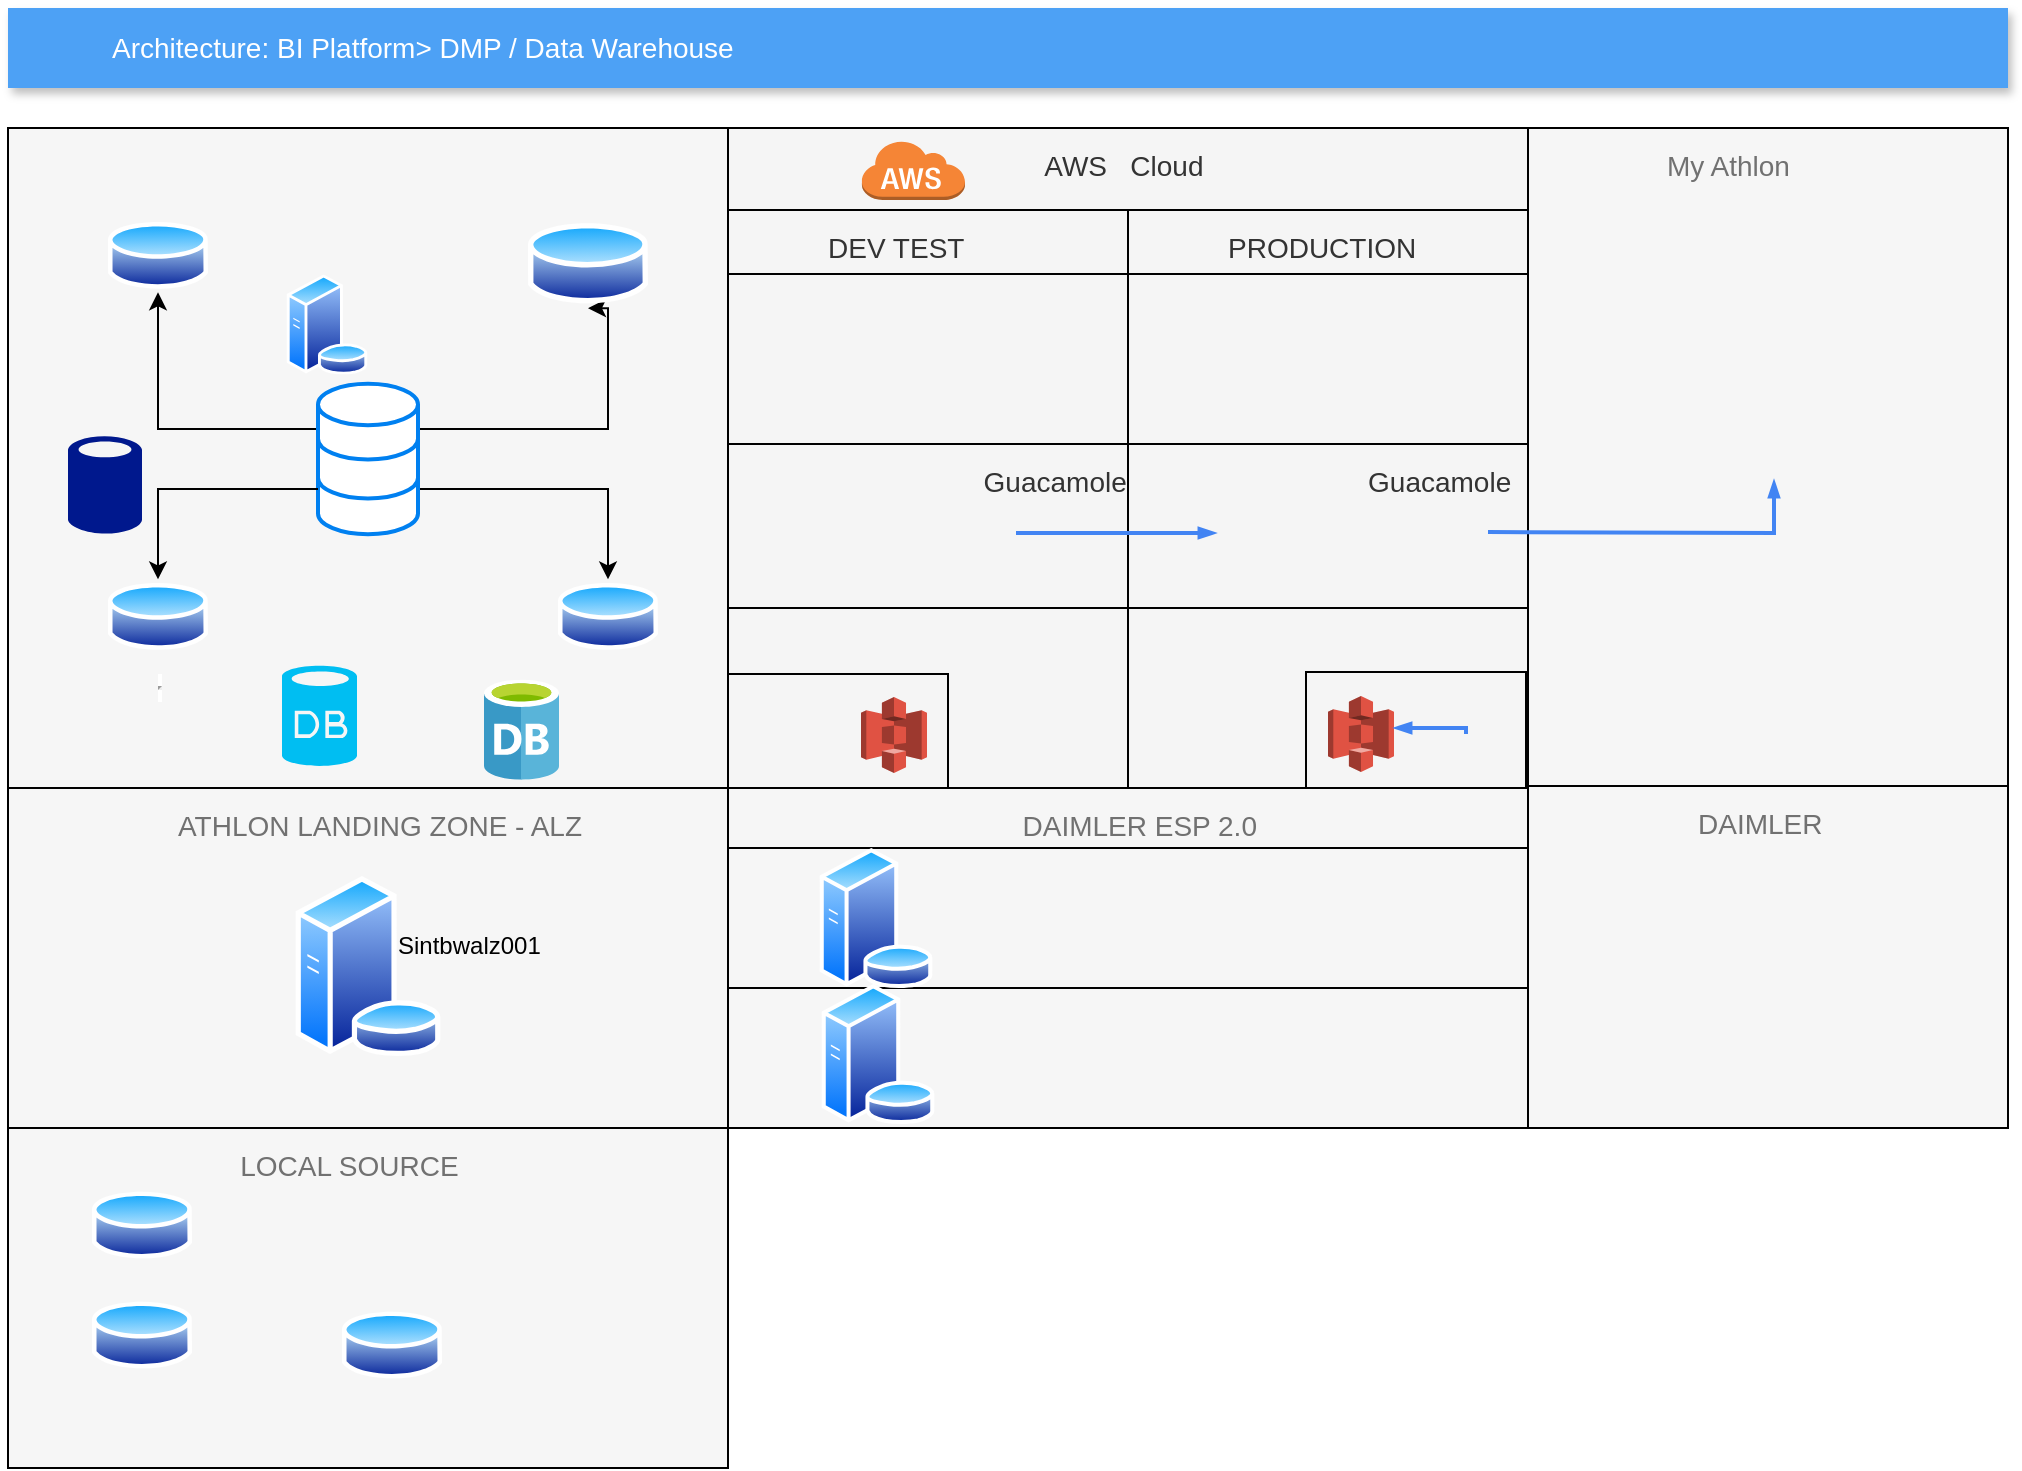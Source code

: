 <mxfile version="10.6.7" type="github"><diagram id="f106602c-feb2-e66a-4537-3a34d633f6aa" name="Page-1"><mxGraphModel dx="1394" dy="747" grid="1" gridSize="10" guides="1" tooltips="1" connect="1" arrows="1" fold="1" page="1" pageScale="1" pageWidth="1169" pageHeight="827" background="none" math="0" shadow="0"><root><mxCell id="0"/><mxCell id="1" parent="0"/><mxCell id="14" value="&lt;div style=&quot;text-align: center&quot;&gt;&amp;nbsp; &amp;nbsp; &amp;nbsp; &amp;nbsp; &amp;nbsp; &amp;nbsp; &amp;nbsp; &amp;nbsp; &amp;nbsp; &amp;nbsp; &amp;nbsp; &amp;nbsp; &amp;nbsp; &amp;nbsp; AWS&amp;nbsp; &amp;nbsp;Cloud&lt;/div&gt;" style="fillColor=#f5f5f5;strokeColor=#000000;shadow=0;fontSize=14;align=left;spacing=10;fontColor=#333333;9E9E9E;verticalAlign=top;spacingTop=-4;fontStyle=0;spacingLeft=40;html=1;" parent="1" vertex="1"><mxGeometry x="400" y="100" width="400" height="331" as="geometry"/></mxCell><mxCell id="wVaqROrAR56s4Joq7bS0-719" value="&lt;div style=&quot;text-align: right&quot;&gt;&lt;br&gt;&lt;/div&gt;" style="fillColor=#F6F6F6;strokeColor=#000000;shadow=0;gradientColor=none;fontSize=14;align=left;spacing=10;fontColor=#717171;9E9E9E;verticalAlign=top;spacingTop=-4;fontStyle=0;spacingLeft=40;html=1;" vertex="1" parent="1"><mxGeometry x="40" y="100" width="360" height="331" as="geometry"/></mxCell><mxCell id="wVaqROrAR56s4Joq7bS0-735" style="edgeStyle=orthogonalEdgeStyle;rounded=0;orthogonalLoop=1;jettySize=auto;html=1;" edge="1" parent="wVaqROrAR56s4Joq7bS0-719" source="wVaqROrAR56s4Joq7bS0-729" target="wVaqROrAR56s4Joq7bS0-733"><mxGeometry relative="1" as="geometry"><Array as="points"><mxPoint x="75" y="150.455"/></Array></mxGeometry></mxCell><mxCell id="wVaqROrAR56s4Joq7bS0-747" style="edgeStyle=orthogonalEdgeStyle;rounded=0;orthogonalLoop=1;jettySize=auto;html=1;" edge="1" parent="wVaqROrAR56s4Joq7bS0-719" source="wVaqROrAR56s4Joq7bS0-729" target="wVaqROrAR56s4Joq7bS0-738"><mxGeometry relative="1" as="geometry"><Array as="points"><mxPoint x="300" y="180.545"/></Array></mxGeometry></mxCell><mxCell id="wVaqROrAR56s4Joq7bS0-748" style="edgeStyle=orthogonalEdgeStyle;rounded=0;orthogonalLoop=1;jettySize=auto;html=1;entryX=0.5;entryY=1;entryDx=0;entryDy=0;" edge="1" parent="wVaqROrAR56s4Joq7bS0-719" source="wVaqROrAR56s4Joq7bS0-729" target="wVaqROrAR56s4Joq7bS0-745"><mxGeometry relative="1" as="geometry"><Array as="points"><mxPoint x="300" y="150.455"/></Array></mxGeometry></mxCell><mxCell id="wVaqROrAR56s4Joq7bS0-729" value="" style="html=1;verticalLabelPosition=bottom;align=center;labelBackgroundColor=#ffffff;verticalAlign=top;strokeWidth=2;strokeColor=#0080F0;fillColor=#ffffff;shadow=0;dashed=0;shape=mxgraph.ios7.icons.data;" vertex="1" parent="wVaqROrAR56s4Joq7bS0-719"><mxGeometry x="155" y="127.886" width="50" height="75.227" as="geometry"/></mxCell><mxCell id="wVaqROrAR56s4Joq7bS0-733" value="" style="aspect=fixed;perimeter=ellipsePerimeter;html=1;align=center;shadow=0;dashed=0;spacingTop=3;image;image=img/lib/active_directory/database.svg;" vertex="1" parent="wVaqROrAR56s4Joq7bS0-719"><mxGeometry x="50" y="45.136" width="50" height="37" as="geometry"/></mxCell><mxCell id="wVaqROrAR56s4Joq7bS0-738" value="" style="aspect=fixed;perimeter=ellipsePerimeter;html=1;align=center;shadow=0;dashed=0;spacingTop=3;image;image=img/lib/active_directory/database.svg;" vertex="1" parent="wVaqROrAR56s4Joq7bS0-719"><mxGeometry x="275" y="225.682" width="50" height="37" as="geometry"/></mxCell><mxCell id="wVaqROrAR56s4Joq7bS0-745" value="" style="aspect=fixed;perimeter=ellipsePerimeter;html=1;align=center;shadow=0;dashed=0;spacingTop=3;image;image=img/lib/active_directory/database.svg;" vertex="1" parent="wVaqROrAR56s4Joq7bS0-719"><mxGeometry x="260" y="45.136" width="60" height="45" as="geometry"/></mxCell><mxCell id="wVaqROrAR56s4Joq7bS0-736" value="&lt;hr&gt;" style="aspect=fixed;perimeter=ellipsePerimeter;html=1;align=center;shadow=0;dashed=0;spacingTop=3;image;image=img/lib/active_directory/database.svg;" vertex="1" parent="wVaqROrAR56s4Joq7bS0-719"><mxGeometry x="50" y="225.682" width="50" height="37" as="geometry"/></mxCell><mxCell id="wVaqROrAR56s4Joq7bS0-749" style="edgeStyle=orthogonalEdgeStyle;rounded=0;orthogonalLoop=1;jettySize=auto;html=1;" edge="1" parent="wVaqROrAR56s4Joq7bS0-719" source="wVaqROrAR56s4Joq7bS0-729" target="wVaqROrAR56s4Joq7bS0-736"><mxGeometry relative="1" as="geometry"><Array as="points"><mxPoint x="75" y="180.545"/></Array></mxGeometry></mxCell><mxCell id="wVaqROrAR56s4Joq7bS0-830" value="" style="aspect=fixed;perimeter=ellipsePerimeter;html=1;align=center;shadow=0;dashed=0;spacingTop=3;image;image=img/lib/active_directory/database_server.svg;labelBackgroundColor=#E6E6E6;strokeColor=#000000;" vertex="1" parent="wVaqROrAR56s4Joq7bS0-719"><mxGeometry x="139" y="73.221" width="41" height="50" as="geometry"/></mxCell><mxCell id="wVaqROrAR56s4Joq7bS0-832" value="" style="verticalLabelPosition=bottom;html=1;verticalAlign=top;align=center;strokeColor=none;fillColor=#00BEF2;shape=mxgraph.azure.database;labelBackgroundColor=#E6E6E6;" vertex="1" parent="wVaqROrAR56s4Joq7bS0-719"><mxGeometry x="137" y="268.812" width="37.5" height="50.152" as="geometry"/></mxCell><mxCell id="wVaqROrAR56s4Joq7bS0-833" value="" style="pointerEvents=1;shadow=0;dashed=0;html=1;strokeColor=none;labelPosition=center;verticalLabelPosition=bottom;verticalAlign=top;align=center;shape=mxgraph.mscae.enterprise.database_generic;fillColor=#00188D;labelBackgroundColor=#E6E6E6;" vertex="1" parent="wVaqROrAR56s4Joq7bS0-719"><mxGeometry x="30" y="153.464" width="37" height="50.152" as="geometry"/></mxCell><mxCell id="wVaqROrAR56s4Joq7bS0-835" value="" style="aspect=fixed;html=1;perimeter=none;align=center;shadow=0;dashed=0;image;fontSize=12;image=img/lib/mscae/Database_General.svg;labelBackgroundColor=#E6E6E6;strokeColor=#000000;" vertex="1" parent="wVaqROrAR56s4Joq7bS0-719"><mxGeometry x="238" y="275.833" width="37.5" height="50" as="geometry"/></mxCell><mxCell id="wVaqROrAR56s4Joq7bS0-862" value="" style="shape=image;verticalLabelPosition=bottom;labelBackgroundColor=#ffffff;verticalAlign=top;aspect=fixed;imageAspect=0;image=https://cdn-images-1.medium.com/fit/t/1600/480/1*VWxvb7hQdMZg_5VWjbQQmg.png;" vertex="1" parent="wVaqROrAR56s4Joq7bS0-719"><mxGeometry x="79.5" y="-7.021" width="190" height="57" as="geometry"/></mxCell><mxCell id="2" value="Architecture: BI Platform&amp;gt; DMP / Data Warehouse" style="fillColor=#4DA1F5;strokeColor=none;shadow=1;gradientColor=none;fontSize=14;align=left;spacingLeft=50;fontColor=#ffffff;html=1;" parent="1" vertex="1"><mxGeometry x="40" y="40" width="1000" height="40" as="geometry"/></mxCell><mxCell id="wVaqROrAR56s4Joq7bS0-760" value="" style="dashed=0;html=1;shape=mxgraph.aws3.cloud;fillColor=#F58536;gradientColor=none;dashed=0;rounded=1;shadow=0;comic=0;strokeColor=#E6E6E6;strokeWidth=6;fontFamily=Verdana;fontSize=12;fontColor=#000000;" vertex="1" parent="1"><mxGeometry x="466.5" y="106" width="52" height="30" as="geometry"/></mxCell><mxCell id="wVaqROrAR56s4Joq7bS0-766" value="&lt;div style=&quot;text-align: center&quot;&gt;DEV TEST&lt;/div&gt;" style="fillColor=#f5f5f5;strokeColor=#000000;shadow=0;fontSize=14;align=left;spacing=10;fontColor=#333333;9E9E9E;verticalAlign=top;spacingTop=-4;fontStyle=0;spacingLeft=40;html=1;" vertex="1" parent="1"><mxGeometry x="400" y="141" width="200" height="288" as="geometry"/></mxCell><mxCell id="wVaqROrAR56s4Joq7bS0-769" value="&lt;div style=&quot;text-align: center&quot;&gt;&lt;br&gt;&lt;/div&gt;" style="fillColor=#f5f5f5;strokeColor=#000000;shadow=0;fontSize=14;align=left;spacing=10;fontColor=#333333;9E9E9E;verticalAlign=top;spacingTop=-4;fontStyle=0;spacingLeft=40;html=1;" vertex="1" parent="1"><mxGeometry x="400" y="340" width="200" height="90" as="geometry"/></mxCell><mxCell id="wVaqROrAR56s4Joq7bS0-772" value="" style="shape=image;verticalLabelPosition=bottom;labelBackgroundColor=#ffffff;verticalAlign=top;aspect=fixed;imageAspect=0;image=http://decisionnelclient.org/wp-content/uploads/2017/09/rstudio-hex-shiny-dot-psd.png;" vertex="1" parent="1"><mxGeometry x="527" y="356" width="55" height="63" as="geometry"/></mxCell><mxCell id="wVaqROrAR56s4Joq7bS0-775" value="&lt;div style=&quot;text-align: center&quot;&gt;&lt;br&gt;&lt;/div&gt;" style="fillColor=#f5f5f5;strokeColor=#000000;shadow=0;fontSize=14;align=left;spacing=10;fontColor=#333333;9E9E9E;verticalAlign=top;spacingTop=-4;fontStyle=0;spacingLeft=40;html=1;" vertex="1" parent="1"><mxGeometry x="400" y="173" width="200" height="85" as="geometry"/></mxCell><mxCell id="wVaqROrAR56s4Joq7bS0-765" value="" style="shape=image;verticalLabelPosition=bottom;labelBackgroundColor=#ffffff;verticalAlign=top;aspect=fixed;imageAspect=0;image=https://www.dataclaritycorp.com/wp-content/uploads/2018/09/wherescape-red-icon_Opt.png;" vertex="1" parent="1"><mxGeometry x="456" y="196.5" width="88" height="50" as="geometry"/></mxCell><mxCell id="wVaqROrAR56s4Joq7bS0-774" value="" style="shape=image;verticalLabelPosition=bottom;labelBackgroundColor=#ffffff;verticalAlign=top;aspect=fixed;imageAspect=0;image=https://www.slipstreambi.co.za/sites/default/files/styles/large/public/products/Wherescape_0.png?itok=-hhMVMUl;" vertex="1" parent="1"><mxGeometry x="446.5" y="163.5" width="77" height="46" as="geometry"/></mxCell><mxCell id="wVaqROrAR56s4Joq7bS0-776" value="&lt;div style=&quot;text-align: center&quot;&gt;&amp;nbsp; &amp;nbsp; &amp;nbsp; &amp;nbsp; &amp;nbsp; &amp;nbsp; &amp;nbsp; &amp;nbsp; &amp;nbsp; &amp;nbsp; Guacamole&amp;nbsp;&lt;/div&gt;" style="fillColor=#f5f5f5;strokeColor=#000000;shadow=0;fontSize=14;align=left;spacing=10;fontColor=#333333;9E9E9E;verticalAlign=top;spacingTop=-4;fontStyle=0;spacingLeft=40;html=1;" vertex="1" parent="1"><mxGeometry x="400" y="258" width="200" height="82" as="geometry"/></mxCell><mxCell id="wVaqROrAR56s4Joq7bS0-773" value="" style="shape=image;verticalLabelPosition=bottom;labelBackgroundColor=#ffffff;verticalAlign=top;aspect=fixed;imageAspect=0;image=https://www.channelbiz.es/wp-content/uploads/2012/04/QV_3-D-icon_RGB.png;" vertex="1" parent="1"><mxGeometry x="451.5" y="265.5" width="67" height="71" as="geometry"/></mxCell><mxCell id="wVaqROrAR56s4Joq7bS0-813" value="&lt;div style=&quot;text-align: center&quot;&gt;PRODUCTION&lt;/div&gt;" style="fillColor=#f5f5f5;strokeColor=#000000;shadow=0;fontSize=14;align=left;spacing=10;fontColor=#333333;9E9E9E;verticalAlign=top;spacingTop=-4;fontStyle=0;spacingLeft=40;html=1;" vertex="1" parent="1"><mxGeometry x="600" y="141" width="200" height="288" as="geometry"/></mxCell><mxCell id="wVaqROrAR56s4Joq7bS0-816" value="&lt;div style=&quot;text-align: center&quot;&gt;&lt;br&gt;&lt;/div&gt;" style="fillColor=#f5f5f5;strokeColor=#000000;shadow=0;fontSize=14;align=left;spacing=10;fontColor=#333333;9E9E9E;verticalAlign=top;spacingTop=-4;fontStyle=0;spacingLeft=40;html=1;" vertex="1" parent="1"><mxGeometry x="600" y="173" width="200" height="85" as="geometry"/></mxCell><mxCell id="wVaqROrAR56s4Joq7bS0-817" value="" style="shape=image;verticalLabelPosition=bottom;labelBackgroundColor=#ffffff;verticalAlign=top;aspect=fixed;imageAspect=0;image=https://www.dataclaritycorp.com/wp-content/uploads/2018/09/wherescape-red-icon_Opt.png;" vertex="1" parent="1"><mxGeometry x="632.5" y="196.5" width="88" height="50" as="geometry"/></mxCell><mxCell id="wVaqROrAR56s4Joq7bS0-818" value="" style="shape=image;verticalLabelPosition=bottom;labelBackgroundColor=#ffffff;verticalAlign=top;aspect=fixed;imageAspect=0;image=https://www.slipstreambi.co.za/sites/default/files/styles/large/public/products/Wherescape_0.png?itok=-hhMVMUl;" vertex="1" parent="1"><mxGeometry x="638" y="163.5" width="77" height="46" as="geometry"/></mxCell><mxCell id="wVaqROrAR56s4Joq7bS0-819" value="&amp;nbsp; &amp;nbsp; &amp;nbsp; &amp;nbsp; &amp;nbsp; &amp;nbsp; &amp;nbsp; &amp;nbsp; &amp;nbsp; Guacamole" style="fillColor=#f5f5f5;strokeColor=#000000;shadow=0;fontSize=14;align=left;spacing=10;fontColor=#333333;9E9E9E;verticalAlign=top;spacingTop=-4;fontStyle=0;spacingLeft=40;html=1;" vertex="1" parent="1"><mxGeometry x="600" y="258" width="200" height="82" as="geometry"/></mxCell><mxCell id="wVaqROrAR56s4Joq7bS0-820" value="" style="shape=image;verticalLabelPosition=bottom;labelBackgroundColor=#ffffff;verticalAlign=top;aspect=fixed;imageAspect=0;image=https://www.channelbiz.es/wp-content/uploads/2012/04/QV_3-D-icon_RGB.png;" vertex="1" parent="1"><mxGeometry x="651.5" y="264.5" width="67" height="71" as="geometry"/></mxCell><mxCell id="wVaqROrAR56s4Joq7bS0-824" value="" style="edgeStyle=orthogonalEdgeStyle;fontSize=12;html=1;endArrow=blockThin;endFill=1;rounded=0;strokeWidth=2;endSize=4;startSize=4;dashed=0;strokeColor=#4284F3;" edge="1" parent="1"><mxGeometry width="100" relative="1" as="geometry"><mxPoint x="544" y="302.5" as="sourcePoint"/><mxPoint x="644" y="302.5" as="targetPoint"/></mxGeometry></mxCell><mxCell id="wVaqROrAR56s4Joq7bS0-827" value="&lt;div style=&quot;text-align: center&quot;&gt;&lt;br&gt;&lt;/div&gt;" style="fillColor=#f5f5f5;strokeColor=#000000;shadow=0;fontSize=14;align=left;spacing=10;fontColor=#333333;9E9E9E;verticalAlign=top;spacingTop=-4;fontStyle=0;spacingLeft=40;html=1;" vertex="1" parent="1"><mxGeometry x="400" y="373" width="110" height="58" as="geometry"/></mxCell><mxCell id="wVaqROrAR56s4Joq7bS0-825" value="" style="outlineConnect=0;dashed=0;verticalLabelPosition=bottom;verticalAlign=top;align=center;html=1;shape=mxgraph.aws3.s3;fillColor=#E05243;gradientColor=none;" vertex="1" parent="1"><mxGeometry x="466.5" y="384.5" width="33" height="38" as="geometry"/></mxCell><mxCell id="wVaqROrAR56s4Joq7bS0-829" value="" style="shape=image;html=1;verticalAlign=top;verticalLabelPosition=bottom;labelBackgroundColor=#ffffff;imageAspect=0;aspect=fixed;image=https://cdn2.iconfinder.com/data/icons/whcompare-servers-web-hosting/50/sftp-128.png;strokeColor=#000000;" vertex="1" parent="1"><mxGeometry x="407.5" y="384.5" width="39" height="39" as="geometry"/></mxCell><mxCell id="wVaqROrAR56s4Joq7bS0-840" value="&lt;div style=&quot;text-align: right&quot;&gt;&lt;span&gt;&amp;nbsp; &amp;nbsp; &amp;nbsp;My Athlon&lt;/span&gt;&lt;/div&gt;" style="fillColor=#F6F6F6;strokeColor=#000000;shadow=0;gradientColor=none;fontSize=14;align=left;spacing=10;fontColor=#717171;9E9E9E;verticalAlign=top;spacingTop=-4;fontStyle=0;spacingLeft=40;html=1;" vertex="1" parent="1"><mxGeometry x="800" y="100" width="240" height="330" as="geometry"/></mxCell><mxCell id="wVaqROrAR56s4Joq7bS0-856" value="" style="shape=image;verticalLabelPosition=bottom;labelBackgroundColor=#ffffff;verticalAlign=top;aspect=fixed;imageAspect=0;image=https://png2.kisspng.com/sh/ef809551fcad4c0b4e00ee6bcfe3867d/L0KzQYm3VsA5N6V6h5H0aYP2gLBuTfNiel57fdpyY3zoPb3sggNqdpgyeeZxbHBxPbF3hgJifJpzf591ZXH2dX7olPhtd58yTqY2eEKwRbO4gfE2OWRnfNhtNEWxRYq3Vsk1OWU2TaQDNEe1SIa4V8c5Ol91htk=/kisspng-car-vehicle-leasing-athlon-operating-lease-athlon-64-x2-5b1aa513bdfd45.591.png;" vertex="1" parent="1"><mxGeometry x="810" y="170.5" width="200" height="110" as="geometry"/></mxCell><mxCell id="wVaqROrAR56s4Joq7bS0-860" value="" style="edgeStyle=orthogonalEdgeStyle;fontSize=12;html=1;endArrow=blockThin;endFill=1;rounded=0;strokeWidth=2;endSize=4;startSize=4;dashed=0;strokeColor=#4284F3;entryX=0.565;entryY=0.959;entryDx=0;entryDy=0;entryPerimeter=0;" edge="1" parent="1" target="wVaqROrAR56s4Joq7bS0-856"><mxGeometry width="100" relative="1" as="geometry"><mxPoint x="780" y="302" as="sourcePoint"/><mxPoint x="880" y="302" as="targetPoint"/></mxGeometry></mxCell><mxCell id="wVaqROrAR56s4Joq7bS0-869" value="&lt;div style=&quot;text-align: center&quot;&gt;&lt;br&gt;&lt;/div&gt;" style="fillColor=#f5f5f5;strokeColor=#000000;shadow=0;fontSize=14;align=left;spacing=10;fontColor=#333333;9E9E9E;verticalAlign=top;spacingTop=-4;fontStyle=0;spacingLeft=40;html=1;" vertex="1" parent="1"><mxGeometry x="600" y="340" width="200" height="90" as="geometry"/></mxCell><mxCell id="wVaqROrAR56s4Joq7bS0-870" value="" style="shape=image;verticalLabelPosition=bottom;labelBackgroundColor=#ffffff;verticalAlign=top;aspect=fixed;imageAspect=0;image=http://decisionnelclient.org/wp-content/uploads/2017/09/rstudio-hex-shiny-dot-psd.png;" vertex="1" parent="1"><mxGeometry x="619" y="357.5" width="55" height="63" as="geometry"/></mxCell><mxCell id="wVaqROrAR56s4Joq7bS0-871" value="&lt;div style=&quot;text-align: center&quot;&gt;&lt;br&gt;&lt;/div&gt;" style="fillColor=#f5f5f5;strokeColor=#000000;shadow=0;fontSize=14;align=left;spacing=10;fontColor=#333333;9E9E9E;verticalAlign=top;spacingTop=-4;fontStyle=0;spacingLeft=40;html=1;" vertex="1" parent="1"><mxGeometry x="689" y="372" width="110" height="58" as="geometry"/></mxCell><mxCell id="wVaqROrAR56s4Joq7bS0-872" value="" style="outlineConnect=0;dashed=0;verticalLabelPosition=bottom;verticalAlign=top;align=center;html=1;shape=mxgraph.aws3.s3;fillColor=#E05243;gradientColor=none;" vertex="1" parent="1"><mxGeometry x="700" y="384" width="33" height="38" as="geometry"/></mxCell><mxCell id="wVaqROrAR56s4Joq7bS0-873" value="" style="shape=image;html=1;verticalAlign=top;verticalLabelPosition=bottom;labelBackgroundColor=#ffffff;imageAspect=0;aspect=fixed;image=https://cdn2.iconfinder.com/data/icons/whcompare-servers-web-hosting/50/sftp-128.png;strokeColor=#000000;" vertex="1" parent="1"><mxGeometry x="759" y="383.5" width="39" height="39" as="geometry"/></mxCell><mxCell id="wVaqROrAR56s4Joq7bS0-874" value="" style="edgeStyle=orthogonalEdgeStyle;fontSize=12;html=1;endArrow=blockThin;endFill=1;rounded=0;strokeWidth=2;endSize=4;startSize=4;dashed=0;strokeColor=#4284F3;" edge="1" target="wVaqROrAR56s4Joq7bS0-872" parent="1"><mxGeometry width="100" relative="1" as="geometry"><mxPoint x="769" y="403" as="sourcePoint"/><mxPoint x="799" y="493" as="targetPoint"/><Array as="points"><mxPoint x="769" y="400"/></Array></mxGeometry></mxCell><mxCell id="wVaqROrAR56s4Joq7bS0-877" value="&lt;div style=&quot;text-align: right&quot;&gt;&amp;nbsp; &amp;nbsp; &amp;nbsp; &amp;nbsp; &amp;nbsp;ATHLON LANDING ZONE - ALZ&lt;/div&gt;" style="fillColor=#F6F6F6;strokeColor=#000000;shadow=0;gradientColor=none;fontSize=14;align=left;spacing=10;fontColor=#717171;9E9E9E;verticalAlign=top;spacingTop=-4;fontStyle=0;spacingLeft=40;html=1;" vertex="1" parent="1"><mxGeometry x="40" y="430" width="360" height="170" as="geometry"/></mxCell><mxCell id="wVaqROrAR56s4Joq7bS0-897" style="edgeStyle=orthogonalEdgeStyle;rounded=0;orthogonalLoop=1;jettySize=auto;html=1;entryX=0.5;entryY=0.267;entryDx=0;entryDy=0;entryPerimeter=0;labelBackgroundColor=#ffffff;strokeColor=none;" edge="1" parent="1" source="wVaqROrAR56s4Joq7bS0-894" target="wVaqROrAR56s4Joq7bS0-729"><mxGeometry relative="1" as="geometry"/></mxCell><mxCell id="wVaqROrAR56s4Joq7bS0-894" value="" style="aspect=fixed;perimeter=ellipsePerimeter;html=1;align=center;shadow=0;dashed=0;spacingTop=3;image;image=img/lib/active_directory/database_server.svg;labelBackgroundColor=#E6E6E6;strokeColor=#000000;" vertex="1" parent="1"><mxGeometry x="183" y="474" width="74" height="90" as="geometry"/></mxCell><mxCell id="wVaqROrAR56s4Joq7bS0-898" value="Sintbwalz001" style="text;html=1;resizable=0;points=[];autosize=1;align=left;verticalAlign=top;spacingTop=-4;" vertex="1" parent="1"><mxGeometry x="233" y="499" width="90" height="20" as="geometry"/></mxCell><mxCell id="wVaqROrAR56s4Joq7bS0-901" value="" style="aspect=fixed;perimeter=ellipsePerimeter;html=1;align=center;shadow=0;dashed=0;spacingTop=3;image;image=img/lib/active_directory/database_server.svg;labelBackgroundColor=#E6E6E6;strokeColor=#000000;" vertex="1" parent="1"><mxGeometry x="543" y="473" width="74" height="90" as="geometry"/></mxCell><mxCell id="wVaqROrAR56s4Joq7bS0-902" value="Sintbwalz001" style="text;html=1;resizable=0;points=[];autosize=1;align=left;verticalAlign=top;spacingTop=-4;" vertex="1" parent="1"><mxGeometry x="593" y="498" width="90" height="20" as="geometry"/></mxCell><mxCell id="wVaqROrAR56s4Joq7bS0-903" value="&lt;div style=&quot;text-align: right&quot;&gt;&amp;nbsp; &amp;nbsp; &amp;nbsp; &amp;nbsp; &amp;nbsp; &amp;nbsp; &amp;nbsp; &amp;nbsp; &amp;nbsp; &amp;nbsp; &amp;nbsp; &amp;nbsp; &amp;nbsp;DAIMLER ESP 2.0&lt;/div&gt;" style="fillColor=#F6F6F6;strokeColor=#000000;shadow=0;gradientColor=none;fontSize=14;align=left;spacing=10;fontColor=#717171;9E9E9E;verticalAlign=top;spacingTop=-4;fontStyle=0;spacingLeft=40;html=1;" vertex="1" parent="1"><mxGeometry x="400" y="430" width="400" height="170" as="geometry"/></mxCell><mxCell id="wVaqROrAR56s4Joq7bS0-904" value="&lt;div style=&quot;text-align: right ; font-size: 16px&quot;&gt;&lt;br&gt;&lt;/div&gt;" style="fillColor=#F6F6F6;strokeColor=#000000;shadow=0;gradientColor=none;fontSize=14;align=left;spacing=10;fontColor=#717171;9E9E9E;verticalAlign=top;spacingTop=-4;fontStyle=0;spacingLeft=40;html=1;" vertex="1" parent="1"><mxGeometry x="400" y="460" width="400" height="70" as="geometry"/></mxCell><mxCell id="wVaqROrAR56s4Joq7bS0-905" value="&lt;div style=&quot;text-align: right&quot;&gt;&lt;br&gt;&lt;/div&gt;" style="fillColor=#F6F6F6;strokeColor=#000000;shadow=0;gradientColor=none;fontSize=14;align=left;spacing=10;fontColor=#717171;9E9E9E;verticalAlign=top;spacingTop=-4;fontStyle=0;spacingLeft=40;html=1;" vertex="1" parent="1"><mxGeometry x="400" y="530" width="400" height="70" as="geometry"/></mxCell><mxCell id="wVaqROrAR56s4Joq7bS0-906" value="" style="aspect=fixed;perimeter=ellipsePerimeter;html=1;align=center;shadow=0;dashed=0;spacingTop=3;image;image=img/lib/active_directory/database_server.svg;labelBackgroundColor=#E6E6E6;strokeColor=#000000;" vertex="1" parent="1"><mxGeometry x="445" y="460" width="58" height="70" as="geometry"/></mxCell><mxCell id="wVaqROrAR56s4Joq7bS0-907" value="" style="aspect=fixed;perimeter=ellipsePerimeter;html=1;align=center;shadow=0;dashed=0;spacingTop=3;image;image=img/lib/active_directory/database_server.svg;labelBackgroundColor=#E6E6E6;strokeColor=#000000;" vertex="1" parent="1"><mxGeometry x="446" y="528" width="58" height="70" as="geometry"/></mxCell><mxCell id="wVaqROrAR56s4Joq7bS0-910" value="&lt;div style=&quot;text-align: right&quot;&gt;&amp;nbsp; &amp;nbsp; &amp;nbsp; &amp;nbsp; &amp;nbsp;DAIMLER&lt;/div&gt;" style="fillColor=#F6F6F6;strokeColor=#000000;shadow=0;gradientColor=none;fontSize=14;align=left;spacing=10;fontColor=#717171;9E9E9E;verticalAlign=top;spacingTop=-4;fontStyle=0;spacingLeft=40;html=1;" vertex="1" parent="1"><mxGeometry x="800" y="429" width="240" height="171" as="geometry"/></mxCell><mxCell id="wVaqROrAR56s4Joq7bS0-911" value="&lt;div style=&quot;text-align: right&quot;&gt;&amp;nbsp; &amp;nbsp; &amp;nbsp; &amp;nbsp; &amp;nbsp; &amp;nbsp; &amp;nbsp; &amp;nbsp; &amp;nbsp;LOCAL SOURCE&lt;/div&gt;" style="fillColor=#F6F6F6;strokeColor=#000000;shadow=0;gradientColor=none;fontSize=14;align=left;spacing=10;fontColor=#717171;9E9E9E;verticalAlign=top;spacingTop=-4;fontStyle=0;spacingLeft=40;html=1;" vertex="1" parent="1"><mxGeometry x="40" y="600" width="360" height="170" as="geometry"/></mxCell><mxCell id="wVaqROrAR56s4Joq7bS0-913" value="" style="aspect=fixed;perimeter=ellipsePerimeter;html=1;align=center;shadow=0;dashed=0;spacingTop=3;image;image=img/lib/active_directory/database.svg;labelBackgroundColor=#E6E6E6;strokeColor=#000000;" vertex="1" parent="1"><mxGeometry x="82" y="630" width="50" height="37" as="geometry"/></mxCell><mxCell id="wVaqROrAR56s4Joq7bS0-914" value="" style="aspect=fixed;perimeter=ellipsePerimeter;html=1;align=center;shadow=0;dashed=0;spacingTop=3;image;image=img/lib/active_directory/database.svg;labelBackgroundColor=#E6E6E6;strokeColor=#000000;" vertex="1" parent="1"><mxGeometry x="82" y="685" width="50" height="37" as="geometry"/></mxCell><mxCell id="wVaqROrAR56s4Joq7bS0-915" value="" style="aspect=fixed;perimeter=ellipsePerimeter;html=1;align=center;shadow=0;dashed=0;spacingTop=3;image;image=img/lib/active_directory/database.svg;labelBackgroundColor=#E6E6E6;strokeColor=#000000;" vertex="1" parent="1"><mxGeometry x="207" y="690" width="50" height="37" as="geometry"/></mxCell></root></mxGraphModel></diagram></mxfile>